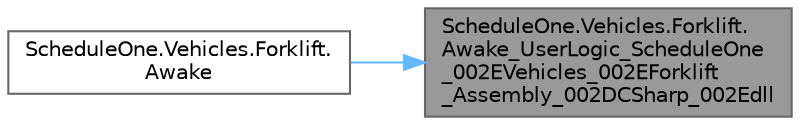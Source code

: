 digraph "ScheduleOne.Vehicles.Forklift.Awake_UserLogic_ScheduleOne_002EVehicles_002EForklift_Assembly_002DCSharp_002Edll"
{
 // LATEX_PDF_SIZE
  bgcolor="transparent";
  edge [fontname=Helvetica,fontsize=10,labelfontname=Helvetica,labelfontsize=10];
  node [fontname=Helvetica,fontsize=10,shape=box,height=0.2,width=0.4];
  rankdir="RL";
  Node1 [id="Node000001",label="ScheduleOne.Vehicles.Forklift.\lAwake_UserLogic_ScheduleOne\l_002EVehicles_002EForklift\l_Assembly_002DCSharp_002Edll",height=0.2,width=0.4,color="gray40", fillcolor="grey60", style="filled", fontcolor="black",tooltip=" "];
  Node1 -> Node2 [id="edge1_Node000001_Node000002",dir="back",color="steelblue1",style="solid",tooltip=" "];
  Node2 [id="Node000002",label="ScheduleOne.Vehicles.Forklift.\lAwake",height=0.2,width=0.4,color="grey40", fillcolor="white", style="filled",URL="$class_schedule_one_1_1_vehicles_1_1_forklift.html#a0f2a982484d9ef3aa308a4230f2bf713",tooltip=" "];
}
